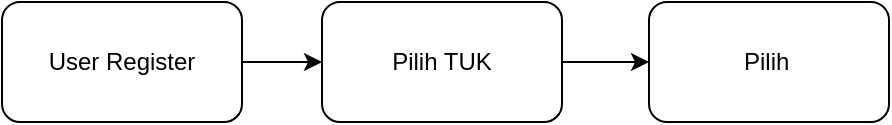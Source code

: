 <mxfile version="13.10.5" type="github">
  <diagram id="I8jnYsZwrvLBVSbBfpzr" name="Page-1">
    <mxGraphModel dx="820" dy="494" grid="1" gridSize="10" guides="1" tooltips="1" connect="1" arrows="1" fold="1" page="1" pageScale="1" pageWidth="827" pageHeight="1169" math="0" shadow="0">
      <root>
        <mxCell id="0" />
        <mxCell id="1" parent="0" />
        <mxCell id="W2XtZndzO1DikeksaCja-4" style="edgeStyle=orthogonalEdgeStyle;rounded=0;orthogonalLoop=1;jettySize=auto;html=1;entryX=0;entryY=0.5;entryDx=0;entryDy=0;" edge="1" parent="1" source="W2XtZndzO1DikeksaCja-1" target="W2XtZndzO1DikeksaCja-2">
          <mxGeometry relative="1" as="geometry" />
        </mxCell>
        <mxCell id="W2XtZndzO1DikeksaCja-1" value="User Register" style="rounded=1;whiteSpace=wrap;html=1;" vertex="1" parent="1">
          <mxGeometry x="30" y="40" width="120" height="60" as="geometry" />
        </mxCell>
        <mxCell id="W2XtZndzO1DikeksaCja-5" style="edgeStyle=orthogonalEdgeStyle;rounded=0;orthogonalLoop=1;jettySize=auto;html=1;entryX=0;entryY=0.5;entryDx=0;entryDy=0;" edge="1" parent="1" source="W2XtZndzO1DikeksaCja-2" target="W2XtZndzO1DikeksaCja-3">
          <mxGeometry relative="1" as="geometry" />
        </mxCell>
        <mxCell id="W2XtZndzO1DikeksaCja-2" value="Pilih TUK" style="rounded=1;whiteSpace=wrap;html=1;" vertex="1" parent="1">
          <mxGeometry x="190" y="40" width="120" height="60" as="geometry" />
        </mxCell>
        <mxCell id="W2XtZndzO1DikeksaCja-3" value="Pilih&amp;nbsp;" style="rounded=1;whiteSpace=wrap;html=1;" vertex="1" parent="1">
          <mxGeometry x="353.5" y="40" width="120" height="60" as="geometry" />
        </mxCell>
      </root>
    </mxGraphModel>
  </diagram>
</mxfile>
